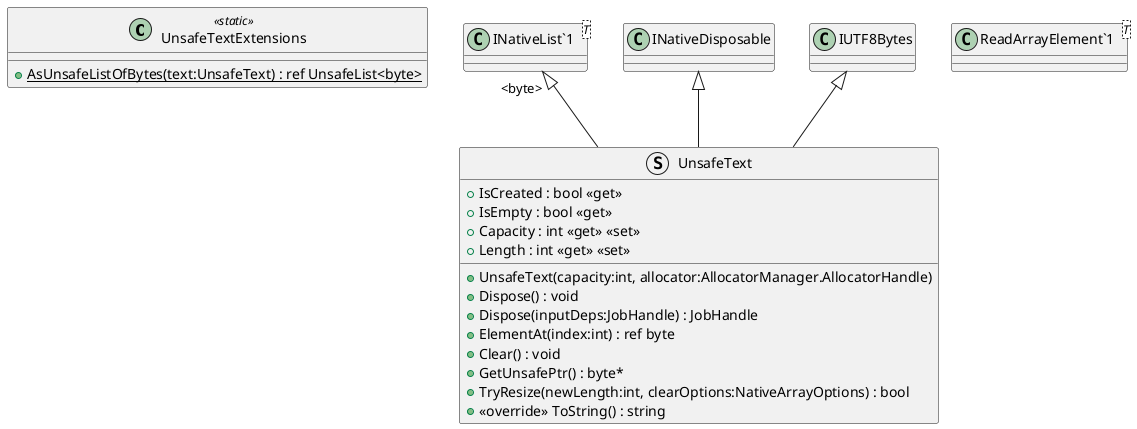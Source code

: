 @startuml
class UnsafeTextExtensions <<static>> {
    + {static} AsUnsafeListOfBytes(text:UnsafeText) : ref UnsafeList<byte>
}
struct UnsafeText {
    + UnsafeText(capacity:int, allocator:AllocatorManager.AllocatorHandle)
    + IsCreated : bool <<get>>
    + Dispose() : void
    + Dispose(inputDeps:JobHandle) : JobHandle
    + IsEmpty : bool <<get>>
    + ElementAt(index:int) : ref byte
    + Clear() : void
    + GetUnsafePtr() : byte*
    + TryResize(newLength:int, clearOptions:NativeArrayOptions) : bool
    + Capacity : int <<get>> <<set>>
    + Length : int <<get>> <<set>>
    + <<override>> ToString() : string
}
class "INativeList`1"<T> {
}
class "ReadArrayElement`1"<T> {
}
INativeDisposable <|-- UnsafeText
IUTF8Bytes <|-- UnsafeText
"INativeList`1" "<byte>" <|-- UnsafeText
@enduml
